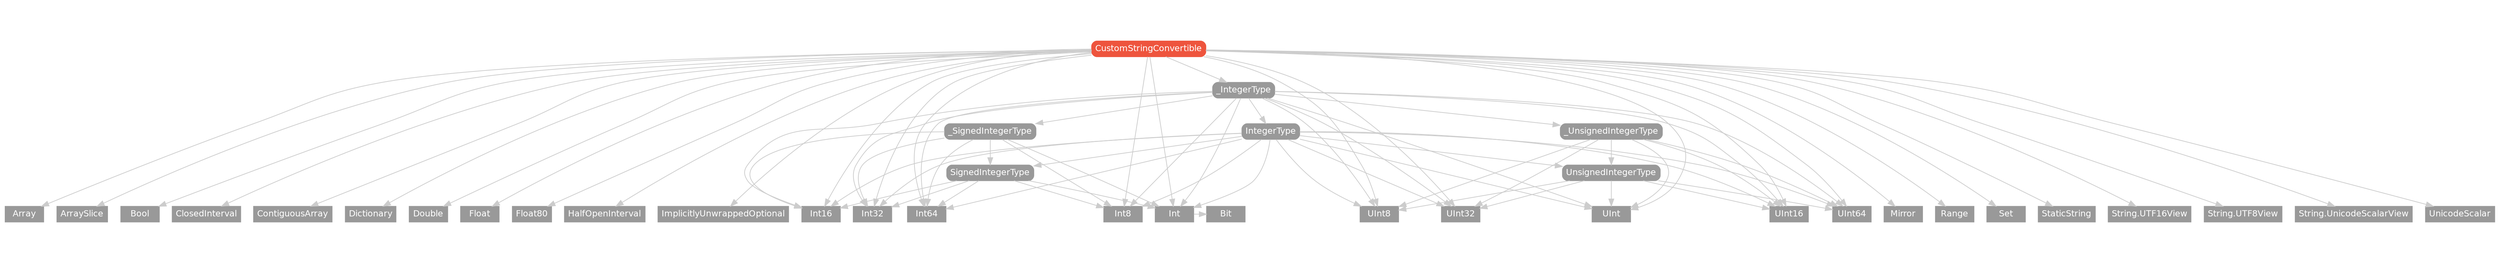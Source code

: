 strict digraph "CustomStringConvertible - Type Hierarchy - SwiftDoc.org" {
    pad="0.1,0.8"
    node [shape=box, style="filled,rounded", color="#999999", fillcolor="#999999", fontcolor=white, fontname=Helvetica, fontnames="Helvetica,sansserif", fontsize=12, margin="0.07,0.05", height="0.3"]
    edge [color="#cccccc"]
    "Array" [URL="/type/Array/", style=filled]
    "ArraySlice" [URL="/type/ArraySlice/", style=filled]
    "Bit" [URL="/type/Bit/", style=filled]
    "Bool" [URL="/type/Bool/", style=filled]
    "ClosedInterval" [URL="/type/ClosedInterval/", style=filled]
    "ContiguousArray" [URL="/type/ContiguousArray/", style=filled]
    "CustomStringConvertible" [URL="/protocol/CustomStringConvertible/", style="filled,rounded", fillcolor="#ee543d", color="#ee543d"]
    "Dictionary" [URL="/type/Dictionary/", style=filled]
    "Double" [URL="/type/Double/", style=filled]
    "Float" [URL="/type/Float/", style=filled]
    "Float80" [URL="/type/Float80/", style=filled]
    "HalfOpenInterval" [URL="/type/HalfOpenInterval/", style=filled]
    "ImplicitlyUnwrappedOptional" [URL="/type/ImplicitlyUnwrappedOptional/", style=filled]
    "Int" [URL="/type/Int/", style=filled]
    "Int16" [URL="/type/Int16/", style=filled]
    "Int32" [URL="/type/Int32/", style=filled]
    "Int64" [URL="/type/Int64/", style=filled]
    "Int8" [URL="/type/Int8/", style=filled]
    "IntegerType" [URL="/protocol/IntegerType/"]
    "Mirror" [URL="/type/Mirror/", style=filled]
    "Range" [URL="/type/Range/", style=filled]
    "Set" [URL="/type/Set/", style=filled]
    "SignedIntegerType" [URL="/protocol/SignedIntegerType/"]
    "StaticString" [URL="/type/StaticString/", style=filled]
    "String.UTF16View" [URL="/type/String.UTF16View/", style=filled]
    "String.UTF8View" [URL="/type/String.UTF8View/", style=filled]
    "String.UnicodeScalarView" [URL="/type/String.UnicodeScalarView/", style=filled]
    "UInt" [URL="/type/UInt/", style=filled]
    "UInt16" [URL="/type/UInt16/", style=filled]
    "UInt32" [URL="/type/UInt32/", style=filled]
    "UInt64" [URL="/type/UInt64/", style=filled]
    "UInt8" [URL="/type/UInt8/", style=filled]
    "UnicodeScalar" [URL="/type/UnicodeScalar/", style=filled]
    "UnsignedIntegerType" [URL="/protocol/UnsignedIntegerType/"]
    "_IntegerType" [URL="/protocol/_IntegerType/"]
    "_SignedIntegerType" [URL="/protocol/_SignedIntegerType/"]
    "_UnsignedIntegerType" [URL="/protocol/_UnsignedIntegerType/"]    "CustomStringConvertible" -> "Array"
    "CustomStringConvertible" -> "ArraySlice"
    "CustomStringConvertible" -> "Bool"
    "CustomStringConvertible" -> "ClosedInterval"
    "CustomStringConvertible" -> "ContiguousArray"
    "CustomStringConvertible" -> "Dictionary"
    "CustomStringConvertible" -> "Double"
    "CustomStringConvertible" -> "Float"
    "CustomStringConvertible" -> "Float80"
    "CustomStringConvertible" -> "HalfOpenInterval"
    "CustomStringConvertible" -> "ImplicitlyUnwrappedOptional"
    "CustomStringConvertible" -> "Int"
    "CustomStringConvertible" -> "Int16"
    "CustomStringConvertible" -> "Int32"
    "CustomStringConvertible" -> "Int64"
    "CustomStringConvertible" -> "Int8"
    "CustomStringConvertible" -> "Mirror"
    "CustomStringConvertible" -> "Range"
    "CustomStringConvertible" -> "Set"
    "CustomStringConvertible" -> "StaticString"
    "CustomStringConvertible" -> "UInt"
    "CustomStringConvertible" -> "UInt16"
    "CustomStringConvertible" -> "UInt32"
    "CustomStringConvertible" -> "UInt64"
    "CustomStringConvertible" -> "UInt8"
    "CustomStringConvertible" -> "UnicodeScalar"
    "CustomStringConvertible" -> "_IntegerType"
    "CustomStringConvertible" -> "String.UnicodeScalarView"
    "CustomStringConvertible" -> "String.UTF16View"
    "CustomStringConvertible" -> "String.UTF8View"
    "Int" -> "Bit"
    "_IntegerType" -> "Int"
    "_IntegerType" -> "Int16"
    "_IntegerType" -> "Int32"
    "_IntegerType" -> "Int64"
    "_IntegerType" -> "Int8"
    "_IntegerType" -> "IntegerType"
    "_IntegerType" -> "UInt"
    "_IntegerType" -> "UInt16"
    "_IntegerType" -> "UInt32"
    "_IntegerType" -> "UInt64"
    "_IntegerType" -> "UInt8"
    "_IntegerType" -> "_SignedIntegerType"
    "_IntegerType" -> "_UnsignedIntegerType"
    "Int" -> "Bit"
    "IntegerType" -> "Int"
    "IntegerType" -> "Int16"
    "IntegerType" -> "Int32"
    "IntegerType" -> "Int64"
    "IntegerType" -> "Int8"
    "IntegerType" -> "SignedIntegerType"
    "IntegerType" -> "UInt"
    "IntegerType" -> "UInt16"
    "IntegerType" -> "UInt32"
    "IntegerType" -> "UInt64"
    "IntegerType" -> "UInt8"
    "IntegerType" -> "UnsignedIntegerType"
    "Int" -> "Bit"
    "SignedIntegerType" -> "Int"
    "SignedIntegerType" -> "Int16"
    "SignedIntegerType" -> "Int32"
    "SignedIntegerType" -> "Int64"
    "SignedIntegerType" -> "Int8"
    "Int" -> "Bit"
    "UnsignedIntegerType" -> "UInt"
    "UnsignedIntegerType" -> "UInt16"
    "UnsignedIntegerType" -> "UInt32"
    "UnsignedIntegerType" -> "UInt64"
    "UnsignedIntegerType" -> "UInt8"
    "_SignedIntegerType" -> "Int"
    "_SignedIntegerType" -> "Int16"
    "_SignedIntegerType" -> "Int32"
    "_SignedIntegerType" -> "Int64"
    "_SignedIntegerType" -> "Int8"
    "_SignedIntegerType" -> "SignedIntegerType"
    "Int" -> "Bit"
    "SignedIntegerType" -> "Int"
    "SignedIntegerType" -> "Int16"
    "SignedIntegerType" -> "Int32"
    "SignedIntegerType" -> "Int64"
    "SignedIntegerType" -> "Int8"
    "Int" -> "Bit"
    "_UnsignedIntegerType" -> "UInt"
    "_UnsignedIntegerType" -> "UInt16"
    "_UnsignedIntegerType" -> "UInt32"
    "_UnsignedIntegerType" -> "UInt64"
    "_UnsignedIntegerType" -> "UInt8"
    "_UnsignedIntegerType" -> "UnsignedIntegerType"
    "UnsignedIntegerType" -> "UInt"
    "UnsignedIntegerType" -> "UInt16"
    "UnsignedIntegerType" -> "UInt32"
    "UnsignedIntegerType" -> "UInt64"
    "UnsignedIntegerType" -> "UInt8"
    subgraph Types {
        rank = max; "Array"; "ArraySlice"; "Bool"; "ClosedInterval"; "ContiguousArray"; "Dictionary"; "Double"; "Float"; "Float80"; "HalfOpenInterval"; "ImplicitlyUnwrappedOptional"; "Int"; "Int16"; "Int32"; "Int64"; "Int8"; "Mirror"; "Range"; "Set"; "StaticString"; "UInt"; "UInt16"; "UInt32"; "UInt64"; "UInt8"; "UnicodeScalar"; "String.UnicodeScalarView"; "String.UTF16View"; "String.UTF8View"; "Bit";
    }
}